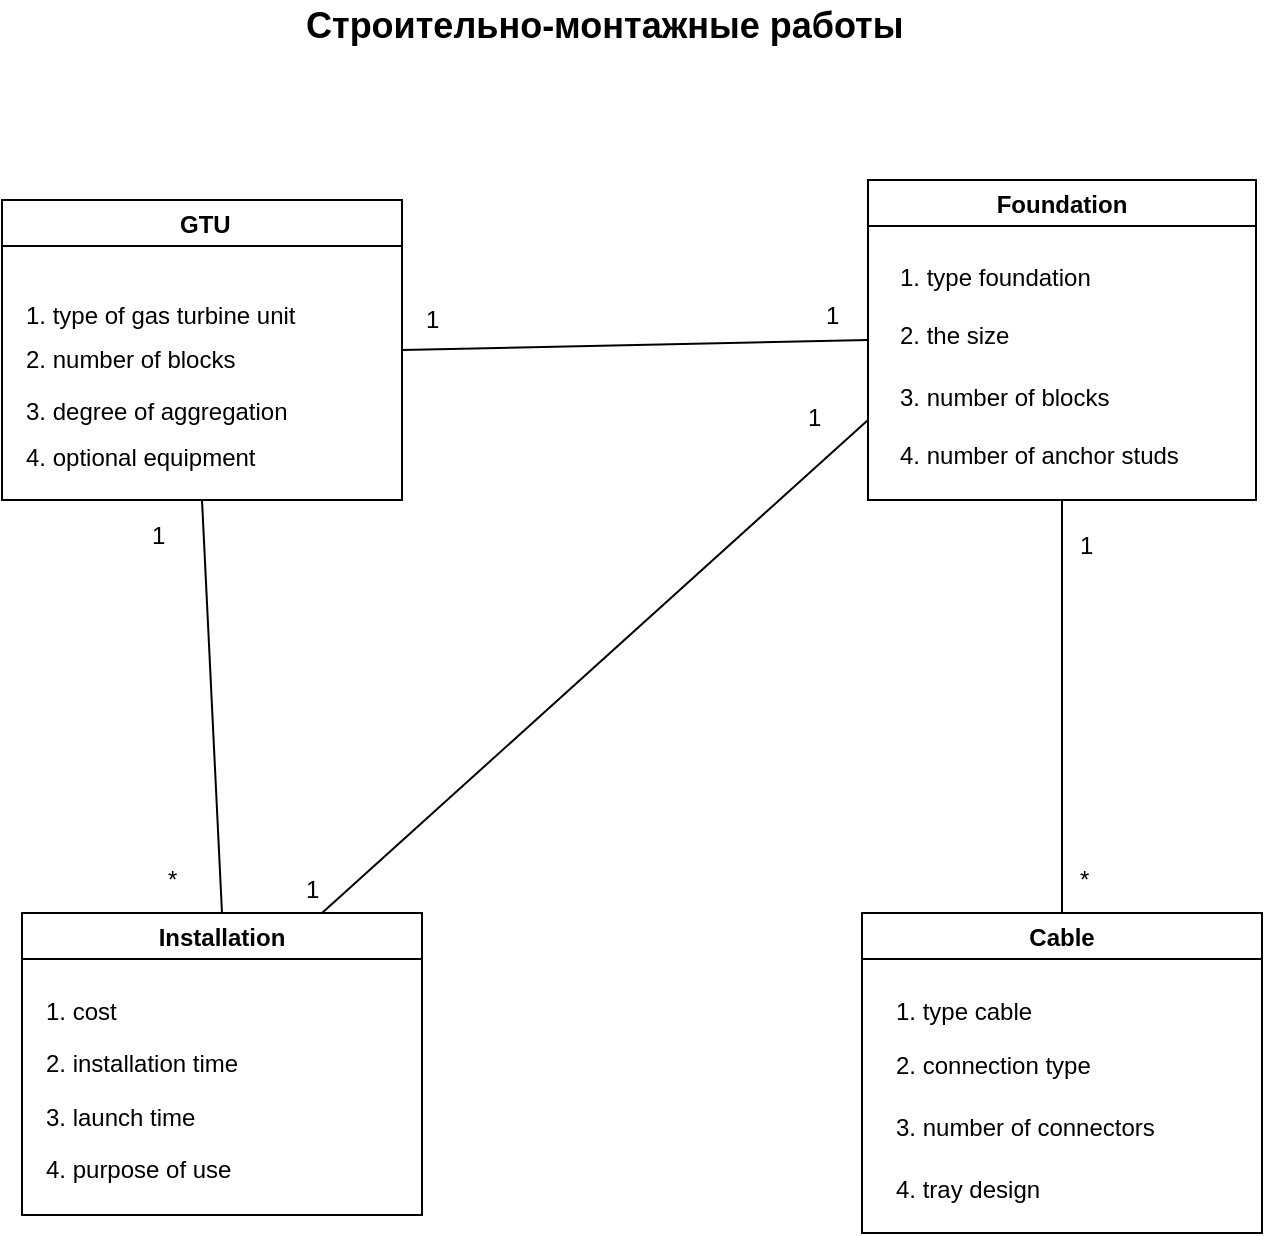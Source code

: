 <mxfile version="10.6.3" type="device"><diagram id="Kv6C-UbU86d9QcSCECsq" name="Page-1"><mxGraphModel dx="1394" dy="771" grid="1" gridSize="10" guides="1" tooltips="1" connect="1" arrows="1" fold="1" page="1" pageScale="1" pageWidth="827" pageHeight="1169" math="0" shadow="0"><root><mxCell id="0"/><mxCell id="1" parent="0"/><mxCell id="36czdPzw2NS5qnoWeWPM-1" value="&lt;font style=&quot;font-size: 18px&quot;&gt;&lt;b&gt;Строительно-монтажные работы&lt;br&gt;&lt;/b&gt;&lt;/font&gt;&lt;br&gt;" style="text;html=1;resizable=0;points=[];autosize=1;align=left;verticalAlign=top;spacingTop=-4;" vertex="1" parent="1"><mxGeometry x="300" y="90" width="310" height="30" as="geometry"/></mxCell><mxCell id="36czdPzw2NS5qnoWeWPM-2" value=" GTU" style="swimlane;" vertex="1" parent="1"><mxGeometry x="150" y="190" width="200" height="150" as="geometry"/></mxCell><mxCell id="36czdPzw2NS5qnoWeWPM-4" value="3.&amp;nbsp;degree of aggregation" style="text;html=1;resizable=0;points=[];autosize=1;align=left;verticalAlign=top;spacingTop=-4;" vertex="1" parent="36czdPzw2NS5qnoWeWPM-2"><mxGeometry x="10" y="96" width="150" height="20" as="geometry"/></mxCell><mxCell id="36czdPzw2NS5qnoWeWPM-3" value="2. number of blocks" style="text;html=1;resizable=0;points=[];autosize=1;align=left;verticalAlign=top;spacingTop=-4;" vertex="1" parent="36czdPzw2NS5qnoWeWPM-2"><mxGeometry x="10" y="70" width="120" height="20" as="geometry"/></mxCell><mxCell id="36czdPzw2NS5qnoWeWPM-5" value="1.&amp;nbsp;type of gas turbine unit" style="text;html=1;resizable=0;points=[];autosize=1;align=left;verticalAlign=top;spacingTop=-4;" vertex="1" parent="36czdPzw2NS5qnoWeWPM-2"><mxGeometry x="10" y="48" width="150" height="20" as="geometry"/></mxCell><mxCell id="36czdPzw2NS5qnoWeWPM-11" value="Installation" style="swimlane;" vertex="1" parent="1"><mxGeometry x="160" y="546.5" width="200" height="151" as="geometry"/></mxCell><mxCell id="36czdPzw2NS5qnoWeWPM-12" value="1. &lt;span&gt;cost&lt;/span&gt;" style="text;html=1;resizable=0;points=[];autosize=1;align=left;verticalAlign=top;spacingTop=-4;" vertex="1" parent="36czdPzw2NS5qnoWeWPM-11"><mxGeometry x="10" y="39" width="50" height="20" as="geometry"/></mxCell><mxCell id="36czdPzw2NS5qnoWeWPM-13" value="2.&amp;nbsp;installation time" style="text;html=1;resizable=0;points=[];autosize=1;align=left;verticalAlign=top;spacingTop=-4;" vertex="1" parent="1"><mxGeometry x="170" y="612" width="110" height="20" as="geometry"/></mxCell><mxCell id="36czdPzw2NS5qnoWeWPM-14" value="3.&amp;nbsp;launch time" style="text;html=1;resizable=0;points=[];autosize=1;align=left;verticalAlign=top;spacingTop=-4;" vertex="1" parent="1"><mxGeometry x="170" y="638.5" width="90" height="20" as="geometry"/></mxCell><mxCell id="36czdPzw2NS5qnoWeWPM-15" value="4.&amp;nbsp;purpose of use" style="text;html=1;resizable=0;points=[];autosize=1;align=left;verticalAlign=top;spacingTop=-4;" vertex="1" parent="1"><mxGeometry x="170" y="665" width="110" height="20" as="geometry"/></mxCell><mxCell id="36czdPzw2NS5qnoWeWPM-16" value="Foundation" style="swimlane;strokeColor=#000000;fillColor=#ffffff;gradientColor=none;" vertex="1" parent="1"><mxGeometry x="583" y="180" width="194" height="160" as="geometry"/></mxCell><mxCell id="36czdPzw2NS5qnoWeWPM-17" value="1. type foundation" style="text;html=1;resizable=0;points=[];autosize=1;align=left;verticalAlign=top;spacingTop=-4;" vertex="1" parent="1"><mxGeometry x="597" y="219" width="110" height="20" as="geometry"/></mxCell><mxCell id="36czdPzw2NS5qnoWeWPM-18" value="2.&amp;nbsp;the size" style="text;html=1;resizable=0;points=[];autosize=1;align=left;verticalAlign=top;spacingTop=-4;" vertex="1" parent="1"><mxGeometry x="597" y="248" width="70" height="20" as="geometry"/></mxCell><mxCell id="36czdPzw2NS5qnoWeWPM-19" value="3.&amp;nbsp;number of blocks" style="text;html=1;resizable=0;points=[];autosize=1;align=left;verticalAlign=top;spacingTop=-4;" vertex="1" parent="1"><mxGeometry x="597" y="279" width="120" height="20" as="geometry"/></mxCell><mxCell id="36czdPzw2NS5qnoWeWPM-20" value="4.&amp;nbsp;number of anchor studs" style="text;html=1;resizable=0;points=[];autosize=1;align=left;verticalAlign=top;spacingTop=-4;" vertex="1" parent="1"><mxGeometry x="597" y="308" width="150" height="20" as="geometry"/></mxCell><mxCell id="36czdPzw2NS5qnoWeWPM-21" value="4.&amp;nbsp;optional equipment" style="text;html=1;resizable=0;points=[];autosize=1;align=left;verticalAlign=top;spacingTop=-4;" vertex="1" parent="1"><mxGeometry x="160" y="309" width="130" height="20" as="geometry"/></mxCell><mxCell id="36czdPzw2NS5qnoWeWPM-22" value="Сable" style="swimlane;strokeColor=#000000;fillColor=#ffffff;gradientColor=none;" vertex="1" parent="1"><mxGeometry x="580" y="546.5" width="200" height="160" as="geometry"/></mxCell><mxCell id="36czdPzw2NS5qnoWeWPM-25" value="3.&amp;nbsp;number of connectors" style="text;html=1;resizable=0;points=[];autosize=1;align=left;verticalAlign=top;spacingTop=-4;" vertex="1" parent="36czdPzw2NS5qnoWeWPM-22"><mxGeometry x="15" y="97.5" width="140" height="20" as="geometry"/></mxCell><mxCell id="36czdPzw2NS5qnoWeWPM-26" value="1. type cable" style="text;html=1;resizable=0;points=[];autosize=1;align=left;verticalAlign=top;spacingTop=-4;" vertex="1" parent="36czdPzw2NS5qnoWeWPM-22"><mxGeometry x="15" y="39" width="80" height="20" as="geometry"/></mxCell><mxCell id="36czdPzw2NS5qnoWeWPM-24" value="4.&amp;nbsp;tray design" style="text;html=1;resizable=0;points=[];autosize=1;align=left;verticalAlign=top;spacingTop=-4;" vertex="1" parent="36czdPzw2NS5qnoWeWPM-22"><mxGeometry x="15" y="128.5" width="90" height="20" as="geometry"/></mxCell><mxCell id="36czdPzw2NS5qnoWeWPM-23" value="2.&amp;nbsp;connection type" style="text;html=1;resizable=0;points=[];autosize=1;align=left;verticalAlign=top;spacingTop=-4;" vertex="1" parent="36czdPzw2NS5qnoWeWPM-22"><mxGeometry x="15" y="66.5" width="110" height="20" as="geometry"/></mxCell><mxCell id="36czdPzw2NS5qnoWeWPM-30" value="" style="endArrow=none;html=1;exitX=0.5;exitY=0;exitDx=0;exitDy=0;entryX=0.5;entryY=1;entryDx=0;entryDy=0;" edge="1" parent="1" source="36czdPzw2NS5qnoWeWPM-11" target="36czdPzw2NS5qnoWeWPM-2"><mxGeometry width="50" height="50" relative="1" as="geometry"><mxPoint x="180" y="450" as="sourcePoint"/><mxPoint x="230" y="400" as="targetPoint"/></mxGeometry></mxCell><mxCell id="36czdPzw2NS5qnoWeWPM-31" value="" style="endArrow=none;html=1;exitX=0.75;exitY=0;exitDx=0;exitDy=0;entryX=0;entryY=0.75;entryDx=0;entryDy=0;" edge="1" parent="1" source="36czdPzw2NS5qnoWeWPM-11" target="36czdPzw2NS5qnoWeWPM-16"><mxGeometry width="50" height="50" relative="1" as="geometry"><mxPoint x="350" y="440" as="sourcePoint"/><mxPoint x="400" y="390" as="targetPoint"/></mxGeometry></mxCell><mxCell id="36czdPzw2NS5qnoWeWPM-33" value="" style="endArrow=none;html=1;exitX=1;exitY=0.5;exitDx=0;exitDy=0;entryX=0;entryY=0.5;entryDx=0;entryDy=0;" edge="1" parent="1" source="36czdPzw2NS5qnoWeWPM-2" target="36czdPzw2NS5qnoWeWPM-16"><mxGeometry width="50" height="50" relative="1" as="geometry"><mxPoint x="410" y="270" as="sourcePoint"/><mxPoint x="460" y="220" as="targetPoint"/></mxGeometry></mxCell><mxCell id="36czdPzw2NS5qnoWeWPM-34" value="" style="endArrow=none;html=1;exitX=0.5;exitY=0;exitDx=0;exitDy=0;entryX=0.5;entryY=1;entryDx=0;entryDy=0;" edge="1" parent="1" source="36czdPzw2NS5qnoWeWPM-22" target="36czdPzw2NS5qnoWeWPM-16"><mxGeometry width="50" height="50" relative="1" as="geometry"><mxPoint x="530" y="460" as="sourcePoint"/><mxPoint x="580" y="410" as="targetPoint"/></mxGeometry></mxCell><mxCell id="36czdPzw2NS5qnoWeWPM-35" value="1" style="text;html=1;resizable=0;points=[];autosize=1;align=left;verticalAlign=top;spacingTop=-4;" vertex="1" parent="1"><mxGeometry x="223" y="348" width="20" height="20" as="geometry"/></mxCell><mxCell id="36czdPzw2NS5qnoWeWPM-36" value="*" style="text;html=1;resizable=0;points=[];autosize=1;align=left;verticalAlign=top;spacingTop=-4;" vertex="1" parent="1"><mxGeometry x="231" y="520" width="20" height="20" as="geometry"/></mxCell><mxCell id="36czdPzw2NS5qnoWeWPM-37" value="1" style="text;html=1;resizable=0;points=[];autosize=1;align=left;verticalAlign=top;spacingTop=-4;" vertex="1" parent="1"><mxGeometry x="360" y="240" width="20" height="20" as="geometry"/></mxCell><mxCell id="36czdPzw2NS5qnoWeWPM-38" value="1" style="text;html=1;resizable=0;points=[];autosize=1;align=left;verticalAlign=top;spacingTop=-4;" vertex="1" parent="1"><mxGeometry x="560" y="238" width="20" height="20" as="geometry"/></mxCell><mxCell id="36czdPzw2NS5qnoWeWPM-39" value="1" style="text;html=1;resizable=0;points=[];autosize=1;align=left;verticalAlign=top;spacingTop=-4;" vertex="1" parent="1"><mxGeometry x="687" y="353" width="20" height="20" as="geometry"/></mxCell><mxCell id="36czdPzw2NS5qnoWeWPM-40" value="*" style="text;html=1;resizable=0;points=[];autosize=1;align=left;verticalAlign=top;spacingTop=-4;" vertex="1" parent="1"><mxGeometry x="687" y="520" width="20" height="20" as="geometry"/></mxCell><mxCell id="36czdPzw2NS5qnoWeWPM-41" value="1" style="text;html=1;resizable=0;points=[];autosize=1;align=left;verticalAlign=top;spacingTop=-4;" vertex="1" parent="1"><mxGeometry x="300" y="525" width="20" height="20" as="geometry"/></mxCell><mxCell id="36czdPzw2NS5qnoWeWPM-42" value="1" style="text;html=1;resizable=0;points=[];autosize=1;align=left;verticalAlign=top;spacingTop=-4;" vertex="1" parent="1"><mxGeometry x="551" y="289" width="20" height="20" as="geometry"/></mxCell></root></mxGraphModel></diagram></mxfile>